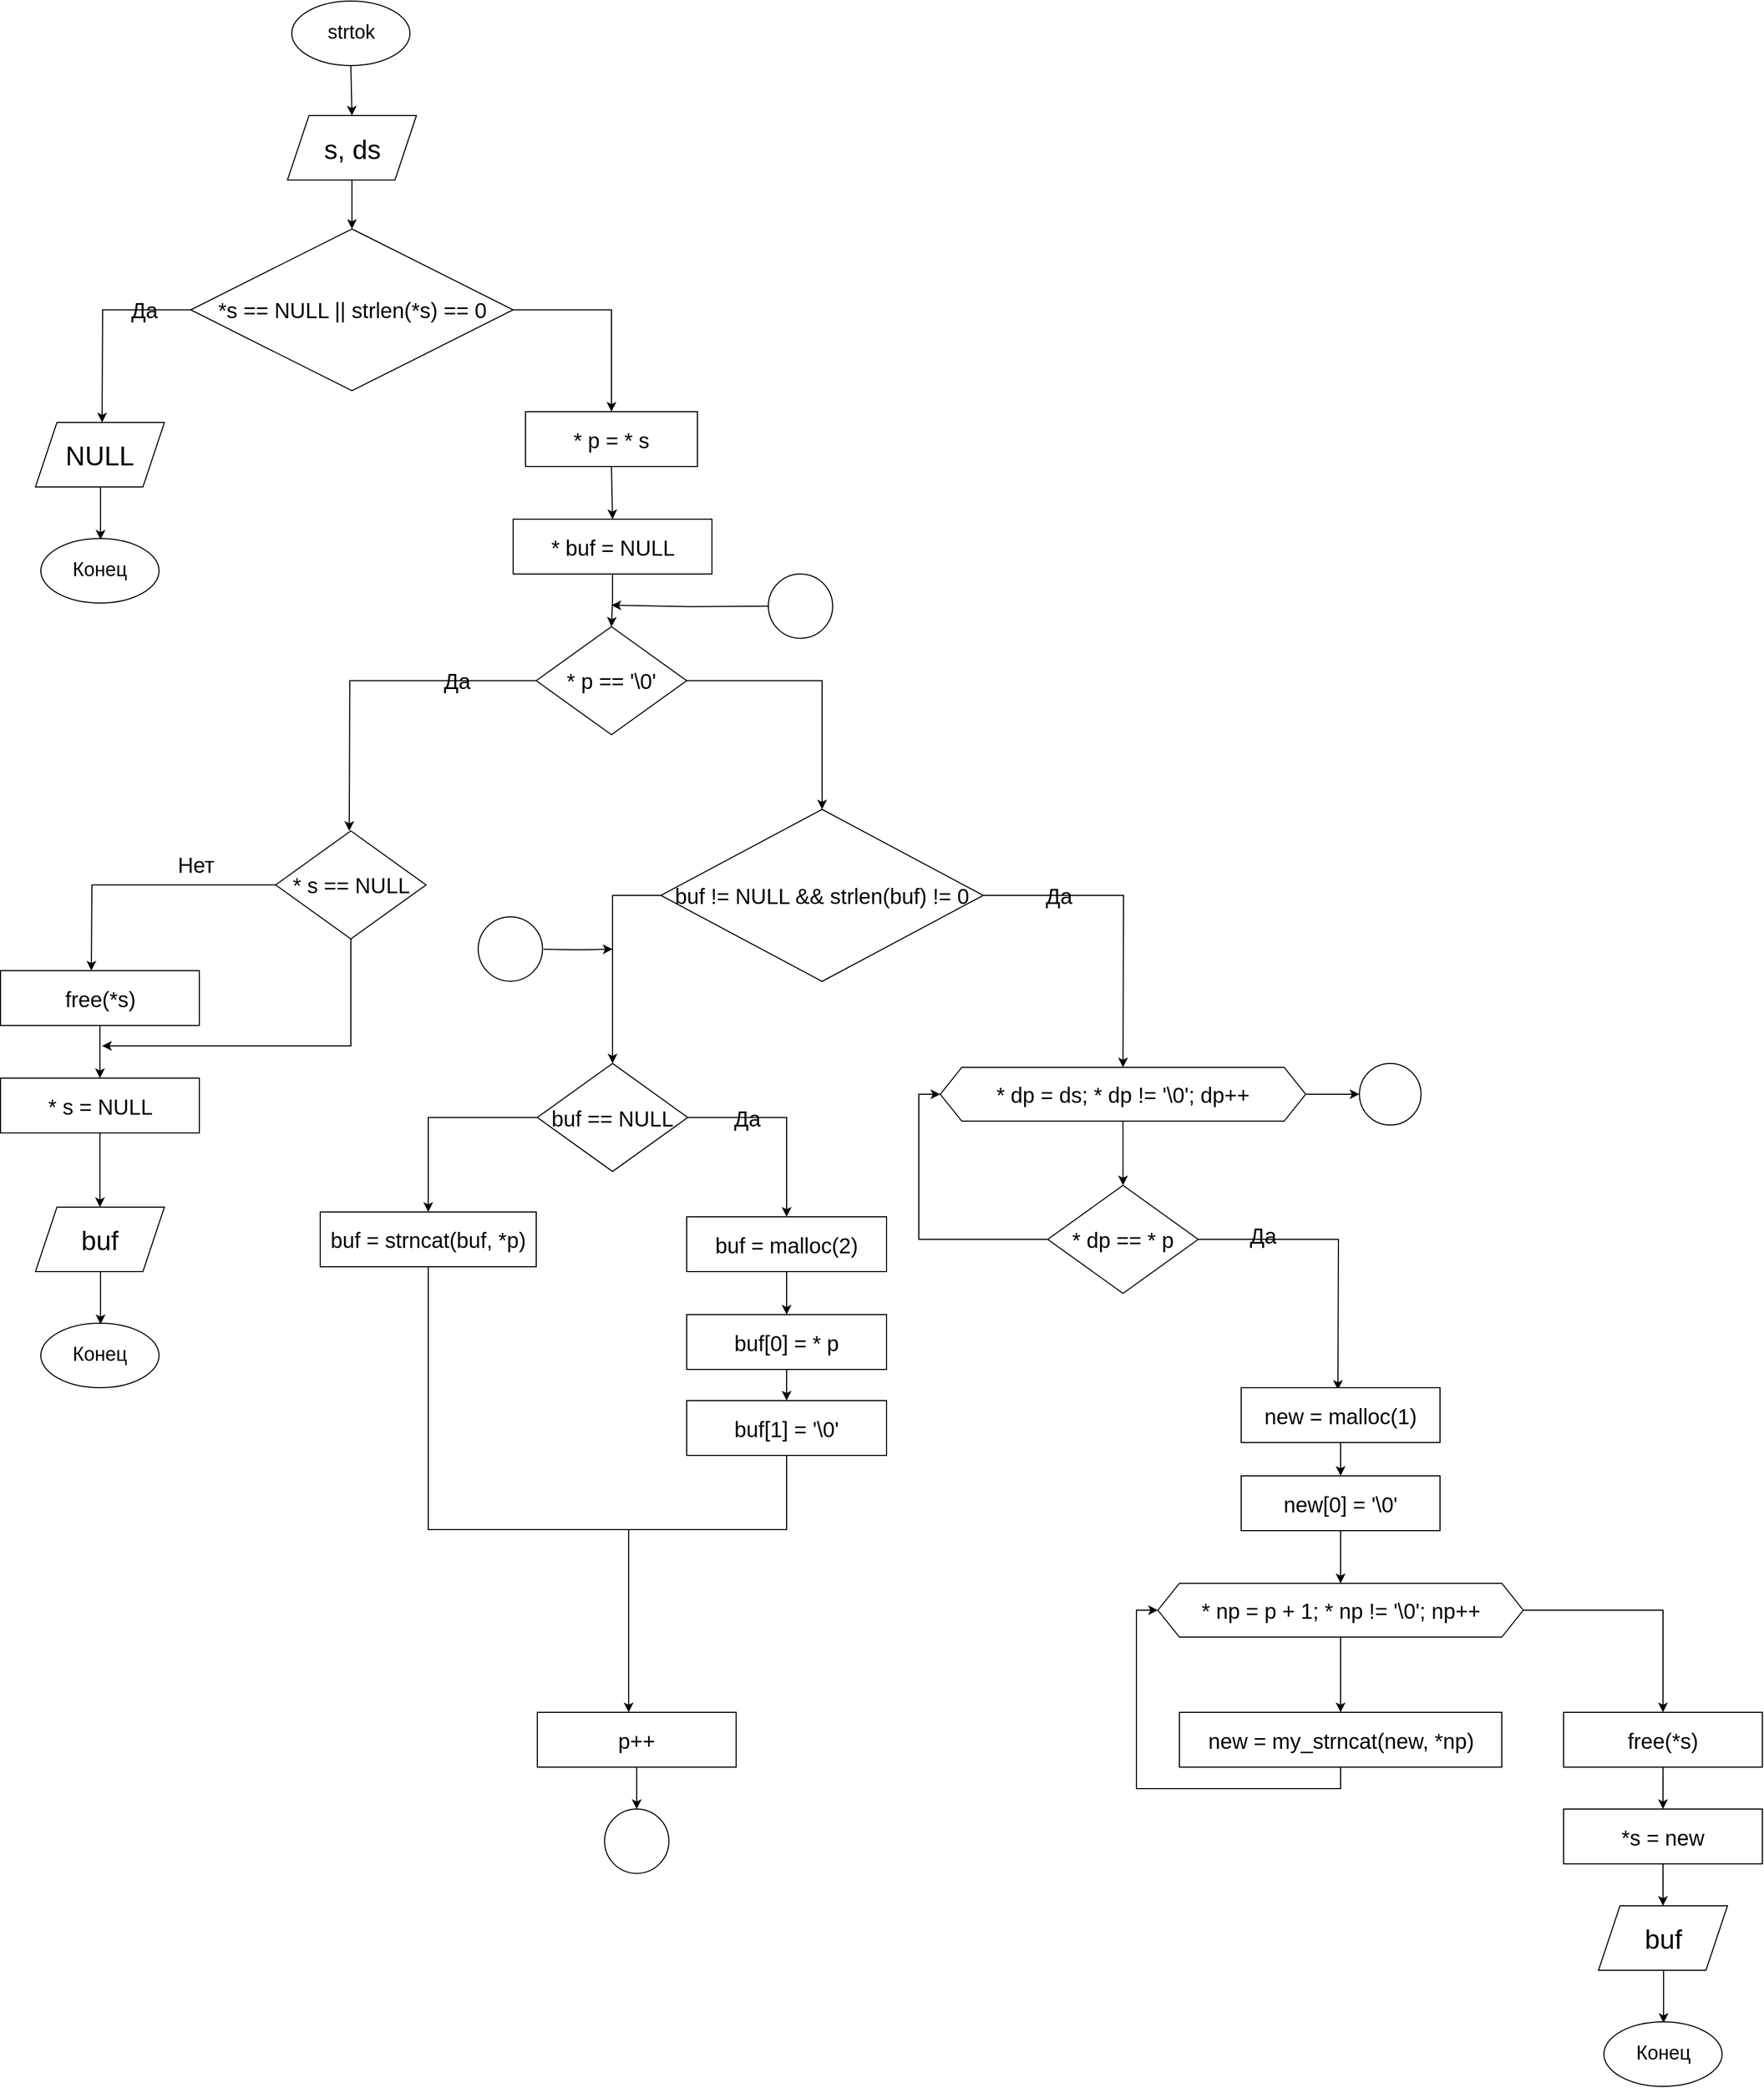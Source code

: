 <mxfile version="22.1.3" type="github">
  <diagram name="Страница — 1" id="s1BxT6yYm-144mR474__">
    <mxGraphModel dx="642" dy="2622" grid="1" gridSize="10" guides="1" tooltips="1" connect="1" arrows="1" fold="1" page="1" pageScale="1" pageWidth="827" pageHeight="1169" math="0" shadow="0">
      <root>
        <mxCell id="0" />
        <mxCell id="1" parent="0" />
        <mxCell id="KzX0U6cRAiab-4Jcinkh-1" value="&lt;p style=&quot;line-height: 110%;&quot;&gt;&lt;span style=&quot;font-size: 18px;&quot;&gt;strtok&lt;/span&gt;&lt;/p&gt;" style="ellipse;whiteSpace=wrap;html=1;labelBackgroundColor=none;" parent="1" vertex="1">
          <mxGeometry x="3526.5" y="-522" width="110" height="60" as="geometry" />
        </mxCell>
        <mxCell id="KzX0U6cRAiab-4Jcinkh-2" style="edgeStyle=orthogonalEdgeStyle;rounded=0;orthogonalLoop=1;jettySize=auto;html=1;exitX=0.5;exitY=1;exitDx=0;exitDy=0;entryX=0.5;entryY=0;entryDx=0;entryDy=0;labelBackgroundColor=none;fontColor=default;" parent="1" target="KzX0U6cRAiab-4Jcinkh-6" edge="1">
          <mxGeometry relative="1" as="geometry">
            <mxPoint x="3581.5" y="-462" as="sourcePoint" />
          </mxGeometry>
        </mxCell>
        <mxCell id="KzX0U6cRAiab-4Jcinkh-5" style="edgeStyle=orthogonalEdgeStyle;rounded=0;orthogonalLoop=1;jettySize=auto;html=1;exitX=0.5;exitY=1;exitDx=0;exitDy=0;entryX=0.5;entryY=0;entryDx=0;entryDy=0;labelBackgroundColor=none;fontColor=default;" parent="1" source="KzX0U6cRAiab-4Jcinkh-6" edge="1">
          <mxGeometry relative="1" as="geometry">
            <mxPoint x="3582.5" y="-310" as="targetPoint" />
          </mxGeometry>
        </mxCell>
        <mxCell id="KzX0U6cRAiab-4Jcinkh-6" value="&lt;span style=&quot;font-size: 25px;&quot;&gt;s, ds&lt;br&gt;&lt;/span&gt;" style="shape=parallelogram;perimeter=parallelogramPerimeter;whiteSpace=wrap;html=1;fixedSize=1;labelBackgroundColor=none;" parent="1" vertex="1">
          <mxGeometry x="3522.5" y="-415.5" width="120" height="60" as="geometry" />
        </mxCell>
        <mxCell id="KzX0U6cRAiab-4Jcinkh-11" style="edgeStyle=orthogonalEdgeStyle;rounded=0;orthogonalLoop=1;jettySize=auto;html=1;exitX=1;exitY=0.5;exitDx=0;exitDy=0;entryX=0.5;entryY=0;entryDx=0;entryDy=0;labelBackgroundColor=none;fontColor=default;" parent="1" source="KzX0U6cRAiab-4Jcinkh-7" target="KzX0U6cRAiab-4Jcinkh-18" edge="1">
          <mxGeometry relative="1" as="geometry">
            <mxPoint x="3830" y="-130" as="targetPoint" />
          </mxGeometry>
        </mxCell>
        <mxCell id="KzX0U6cRAiab-4Jcinkh-12" style="edgeStyle=orthogonalEdgeStyle;rounded=0;orthogonalLoop=1;jettySize=auto;html=1;exitX=0;exitY=0.5;exitDx=0;exitDy=0;labelBackgroundColor=none;fontColor=default;" parent="1" source="KzX0U6cRAiab-4Jcinkh-7" edge="1">
          <mxGeometry relative="1" as="geometry">
            <mxPoint x="3350" y="-130" as="targetPoint" />
          </mxGeometry>
        </mxCell>
        <mxCell id="KzX0U6cRAiab-4Jcinkh-16" value="&lt;font style=&quot;font-size: 20px;&quot;&gt;Да&lt;/font&gt;" style="edgeLabel;html=1;align=center;verticalAlign=middle;resizable=0;points=[];labelBackgroundColor=none;" parent="KzX0U6cRAiab-4Jcinkh-12" vertex="1" connectable="0">
          <mxGeometry x="-0.497" y="-3" relative="1" as="geometry">
            <mxPoint x="3" y="2" as="offset" />
          </mxGeometry>
        </mxCell>
        <mxCell id="KzX0U6cRAiab-4Jcinkh-7" value="&lt;span style=&quot;font-size: 20px;&quot;&gt;*s == NULL || strlen(*s) == 0&lt;/span&gt;" style="rhombus;whiteSpace=wrap;html=1;labelBackgroundColor=none;" parent="1" vertex="1">
          <mxGeometry x="3432.5" y="-310" width="300" height="150.5" as="geometry" />
        </mxCell>
        <mxCell id="KzX0U6cRAiab-4Jcinkh-13" value="&lt;span style=&quot;font-size: 25px;&quot;&gt;NULL&lt;br&gt;&lt;/span&gt;" style="shape=parallelogram;perimeter=parallelogramPerimeter;whiteSpace=wrap;html=1;fixedSize=1;labelBackgroundColor=none;" parent="1" vertex="1">
          <mxGeometry x="3288" y="-130" width="120" height="60" as="geometry" />
        </mxCell>
        <mxCell id="KzX0U6cRAiab-4Jcinkh-14" value="" style="edgeStyle=orthogonalEdgeStyle;rounded=0;orthogonalLoop=1;jettySize=auto;html=1;exitX=0.5;exitY=1;exitDx=0;exitDy=0;labelBackgroundColor=none;fontColor=default;" parent="1" edge="1">
          <mxGeometry relative="1" as="geometry">
            <mxPoint x="3348.55" y="-21" as="targetPoint" />
            <mxPoint x="3348.55" y="-70" as="sourcePoint" />
          </mxGeometry>
        </mxCell>
        <mxCell id="KzX0U6cRAiab-4Jcinkh-15" value="&lt;p style=&quot;line-height: 110%;&quot;&gt;&lt;span style=&quot;font-size: 18px;&quot;&gt;Конец&lt;/span&gt;&lt;/p&gt;" style="ellipse;whiteSpace=wrap;html=1;labelBackgroundColor=none;" parent="1" vertex="1">
          <mxGeometry x="3293" y="-22" width="110" height="60" as="geometry" />
        </mxCell>
        <mxCell id="KzX0U6cRAiab-4Jcinkh-18" value="* p = * s" style="rounded=0;whiteSpace=wrap;html=1;fontSize=20;labelBackgroundColor=none;" parent="1" vertex="1">
          <mxGeometry x="3744" y="-140" width="160" height="51" as="geometry" />
        </mxCell>
        <mxCell id="KzX0U6cRAiab-4Jcinkh-19" style="edgeStyle=orthogonalEdgeStyle;rounded=0;orthogonalLoop=1;jettySize=auto;html=1;exitX=0.5;exitY=1;exitDx=0;exitDy=0;entryX=0.5;entryY=0;entryDx=0;entryDy=0;labelBackgroundColor=none;fontColor=default;" parent="1" target="KzX0U6cRAiab-4Jcinkh-20" edge="1">
          <mxGeometry relative="1" as="geometry">
            <mxPoint x="3824" y="-89" as="sourcePoint" />
          </mxGeometry>
        </mxCell>
        <mxCell id="KzX0U6cRAiab-4Jcinkh-20" value="* buf = NULL" style="rounded=0;whiteSpace=wrap;html=1;fontSize=20;labelBackgroundColor=none;" parent="1" vertex="1">
          <mxGeometry x="3732.5" y="-40" width="185" height="51" as="geometry" />
        </mxCell>
        <mxCell id="KzX0U6cRAiab-4Jcinkh-22" style="edgeStyle=orthogonalEdgeStyle;rounded=0;orthogonalLoop=1;jettySize=auto;html=1;exitX=0.5;exitY=1;exitDx=0;exitDy=0;entryX=0.5;entryY=0;entryDx=0;entryDy=0;labelBackgroundColor=none;fontColor=default;" parent="1" source="KzX0U6cRAiab-4Jcinkh-20" edge="1">
          <mxGeometry relative="1" as="geometry">
            <mxPoint x="3823" y="11" as="sourcePoint" />
            <mxPoint x="3824" y="60" as="targetPoint" />
          </mxGeometry>
        </mxCell>
        <mxCell id="KzX0U6cRAiab-4Jcinkh-25" style="edgeStyle=orthogonalEdgeStyle;rounded=0;orthogonalLoop=1;jettySize=auto;html=1;exitX=1;exitY=0.5;exitDx=0;exitDy=0;entryX=0.5;entryY=0;entryDx=0;entryDy=0;labelBackgroundColor=none;fontColor=default;" parent="1" source="KzX0U6cRAiab-4Jcinkh-24" target="KzX0U6cRAiab-4Jcinkh-39" edge="1">
          <mxGeometry relative="1" as="geometry">
            <mxPoint x="3980" y="230" as="targetPoint" />
          </mxGeometry>
        </mxCell>
        <mxCell id="KzX0U6cRAiab-4Jcinkh-27" style="edgeStyle=orthogonalEdgeStyle;rounded=0;orthogonalLoop=1;jettySize=auto;html=1;exitX=0;exitY=0.5;exitDx=0;exitDy=0;labelBackgroundColor=none;fontColor=default;" parent="1" source="KzX0U6cRAiab-4Jcinkh-24" edge="1">
          <mxGeometry relative="1" as="geometry">
            <mxPoint x="3580" y="250" as="targetPoint" />
          </mxGeometry>
        </mxCell>
        <mxCell id="KzX0U6cRAiab-4Jcinkh-24" value="&lt;span style=&quot;font-size: 20px;&quot;&gt;* p == &#39;\0&#39;&lt;/span&gt;" style="rhombus;whiteSpace=wrap;html=1;labelBackgroundColor=none;" parent="1" vertex="1">
          <mxGeometry x="3754" y="60" width="140" height="100.5" as="geometry" />
        </mxCell>
        <mxCell id="KzX0U6cRAiab-4Jcinkh-26" value="&lt;font style=&quot;font-size: 20px;&quot;&gt;Да&lt;/font&gt;" style="edgeLabel;html=1;align=center;verticalAlign=middle;resizable=0;points=[];labelBackgroundColor=none;" parent="1" vertex="1" connectable="0">
          <mxGeometry x="3680.0" y="110.247" as="geometry" />
        </mxCell>
        <mxCell id="KzX0U6cRAiab-4Jcinkh-29" style="edgeStyle=orthogonalEdgeStyle;rounded=0;orthogonalLoop=1;jettySize=auto;html=1;exitX=0;exitY=0.5;exitDx=0;exitDy=0;labelBackgroundColor=none;fontColor=default;" parent="1" source="KzX0U6cRAiab-4Jcinkh-28" edge="1">
          <mxGeometry relative="1" as="geometry">
            <mxPoint x="3340" y="380" as="targetPoint" />
          </mxGeometry>
        </mxCell>
        <mxCell id="_Bv3riwBaQYBxhMeag00-1" style="edgeStyle=orthogonalEdgeStyle;rounded=0;hachureGap=4;orthogonalLoop=1;jettySize=auto;html=1;exitX=0.5;exitY=1;exitDx=0;exitDy=0;fontFamily=Architects Daughter;fontSource=https%3A%2F%2Ffonts.googleapis.com%2Fcss%3Ffamily%3DArchitects%2BDaughter;fontSize=16;" parent="1" source="KzX0U6cRAiab-4Jcinkh-28" edge="1">
          <mxGeometry relative="1" as="geometry">
            <mxPoint x="3350" y="450" as="targetPoint" />
            <Array as="points">
              <mxPoint x="3582" y="450" />
              <mxPoint x="3350" y="450" />
            </Array>
          </mxGeometry>
        </mxCell>
        <mxCell id="KzX0U6cRAiab-4Jcinkh-28" value="&lt;span style=&quot;font-size: 20px;&quot;&gt;* s == NULL&lt;/span&gt;" style="rhombus;whiteSpace=wrap;html=1;labelBackgroundColor=none;" parent="1" vertex="1">
          <mxGeometry x="3511.5" y="250" width="140" height="100.5" as="geometry" />
        </mxCell>
        <mxCell id="KzX0U6cRAiab-4Jcinkh-32" style="edgeStyle=orthogonalEdgeStyle;rounded=0;orthogonalLoop=1;jettySize=auto;html=1;exitX=0.5;exitY=1;exitDx=0;exitDy=0;entryX=0.5;entryY=0;entryDx=0;entryDy=0;labelBackgroundColor=none;fontColor=default;" parent="1" source="KzX0U6cRAiab-4Jcinkh-30" target="KzX0U6cRAiab-4Jcinkh-31" edge="1">
          <mxGeometry relative="1" as="geometry" />
        </mxCell>
        <mxCell id="KzX0U6cRAiab-4Jcinkh-30" value="free(*s)" style="rounded=0;whiteSpace=wrap;html=1;fontSize=20;labelBackgroundColor=none;" parent="1" vertex="1">
          <mxGeometry x="3255.5" y="380" width="185" height="51" as="geometry" />
        </mxCell>
        <mxCell id="KzX0U6cRAiab-4Jcinkh-37" style="edgeStyle=orthogonalEdgeStyle;rounded=0;orthogonalLoop=1;jettySize=auto;html=1;exitX=0.5;exitY=1;exitDx=0;exitDy=0;entryX=0.5;entryY=0;entryDx=0;entryDy=0;labelBackgroundColor=none;fontColor=default;" parent="1" source="KzX0U6cRAiab-4Jcinkh-31" target="KzX0U6cRAiab-4Jcinkh-34" edge="1">
          <mxGeometry relative="1" as="geometry" />
        </mxCell>
        <mxCell id="KzX0U6cRAiab-4Jcinkh-31" value="* s = NULL" style="rounded=0;whiteSpace=wrap;html=1;fontSize=20;labelBackgroundColor=none;" parent="1" vertex="1">
          <mxGeometry x="3255.5" y="480" width="185" height="51" as="geometry" />
        </mxCell>
        <mxCell id="KzX0U6cRAiab-4Jcinkh-34" value="&lt;span style=&quot;font-size: 25px;&quot;&gt;buf&lt;br&gt;&lt;/span&gt;" style="shape=parallelogram;perimeter=parallelogramPerimeter;whiteSpace=wrap;html=1;fixedSize=1;labelBackgroundColor=none;" parent="1" vertex="1">
          <mxGeometry x="3288" y="600" width="120" height="60" as="geometry" />
        </mxCell>
        <mxCell id="KzX0U6cRAiab-4Jcinkh-35" value="" style="edgeStyle=orthogonalEdgeStyle;rounded=0;orthogonalLoop=1;jettySize=auto;html=1;exitX=0.5;exitY=1;exitDx=0;exitDy=0;labelBackgroundColor=none;fontColor=default;" parent="1" edge="1">
          <mxGeometry relative="1" as="geometry">
            <mxPoint x="3348.55" y="709" as="targetPoint" />
            <mxPoint x="3348.55" y="660" as="sourcePoint" />
          </mxGeometry>
        </mxCell>
        <mxCell id="KzX0U6cRAiab-4Jcinkh-36" value="&lt;p style=&quot;line-height: 110%;&quot;&gt;&lt;span style=&quot;font-size: 18px;&quot;&gt;Конец&lt;/span&gt;&lt;/p&gt;" style="ellipse;whiteSpace=wrap;html=1;labelBackgroundColor=none;" parent="1" vertex="1">
          <mxGeometry x="3293" y="708" width="110" height="60" as="geometry" />
        </mxCell>
        <mxCell id="KzX0U6cRAiab-4Jcinkh-40" style="edgeStyle=orthogonalEdgeStyle;rounded=0;orthogonalLoop=1;jettySize=auto;html=1;exitX=0;exitY=0.5;exitDx=0;exitDy=0;entryX=0.5;entryY=0;entryDx=0;entryDy=0;labelBackgroundColor=none;fontColor=default;" parent="1" source="KzX0U6cRAiab-4Jcinkh-39" target="KzX0U6cRAiab-4Jcinkh-72" edge="1">
          <mxGeometry relative="1" as="geometry">
            <mxPoint x="3836.5" y="466.33" as="targetPoint" />
          </mxGeometry>
        </mxCell>
        <mxCell id="KzX0U6cRAiab-4Jcinkh-41" style="edgeStyle=orthogonalEdgeStyle;rounded=0;orthogonalLoop=1;jettySize=auto;html=1;exitX=1;exitY=0.5;exitDx=0;exitDy=0;labelBackgroundColor=none;fontColor=default;" parent="1" source="KzX0U6cRAiab-4Jcinkh-39" edge="1">
          <mxGeometry relative="1" as="geometry">
            <mxPoint x="4300" y="470" as="targetPoint" />
          </mxGeometry>
        </mxCell>
        <mxCell id="KzX0U6cRAiab-4Jcinkh-39" value="&lt;span style=&quot;font-size: 20px;&quot;&gt;buf != NULL &amp;amp;&amp;amp; strlen(buf) != 0&lt;/span&gt;" style="rhombus;whiteSpace=wrap;html=1;labelBackgroundColor=none;" parent="1" vertex="1">
          <mxGeometry x="3870" y="230" width="300" height="160" as="geometry" />
        </mxCell>
        <mxCell id="KzX0U6cRAiab-4Jcinkh-44" style="edgeStyle=orthogonalEdgeStyle;rounded=0;orthogonalLoop=1;jettySize=auto;html=1;exitX=0.5;exitY=1;exitDx=0;exitDy=0;entryX=0.5;entryY=0;entryDx=0;entryDy=0;labelBackgroundColor=none;fontColor=default;" parent="1" source="KzX0U6cRAiab-4Jcinkh-42" target="KzX0U6cRAiab-4Jcinkh-45" edge="1">
          <mxGeometry relative="1" as="geometry">
            <mxPoint x="4300" y="590" as="targetPoint" />
          </mxGeometry>
        </mxCell>
        <mxCell id="KzX0U6cRAiab-4Jcinkh-61" style="edgeStyle=orthogonalEdgeStyle;rounded=0;orthogonalLoop=1;jettySize=auto;html=1;exitX=1;exitY=0.5;exitDx=0;exitDy=0;labelBackgroundColor=none;fontColor=default;" parent="1" source="KzX0U6cRAiab-4Jcinkh-42" target="KzX0U6cRAiab-4Jcinkh-62" edge="1">
          <mxGeometry relative="1" as="geometry">
            <mxPoint x="4560" y="494.667" as="targetPoint" />
          </mxGeometry>
        </mxCell>
        <mxCell id="KzX0U6cRAiab-4Jcinkh-42" value="&lt;span style=&quot;font-size: 20px;&quot;&gt;* dp = ds; * dp != &#39;\0&#39;; dp++&lt;/span&gt;" style="shape=hexagon;perimeter=hexagonPerimeter2;whiteSpace=wrap;html=1;fixedSize=1;labelBackgroundColor=none;" parent="1" vertex="1">
          <mxGeometry x="4130" y="470" width="340" height="50" as="geometry" />
        </mxCell>
        <mxCell id="KzX0U6cRAiab-4Jcinkh-46" style="edgeStyle=orthogonalEdgeStyle;rounded=0;orthogonalLoop=1;jettySize=auto;html=1;exitX=1;exitY=0.5;exitDx=0;exitDy=0;labelBackgroundColor=none;fontColor=default;" parent="1" source="KzX0U6cRAiab-4Jcinkh-45" edge="1">
          <mxGeometry relative="1" as="geometry">
            <mxPoint x="4500" y="770" as="targetPoint" />
          </mxGeometry>
        </mxCell>
        <mxCell id="KzX0U6cRAiab-4Jcinkh-59" style="edgeStyle=orthogonalEdgeStyle;rounded=0;orthogonalLoop=1;jettySize=auto;html=1;exitX=0;exitY=0.5;exitDx=0;exitDy=0;entryX=0;entryY=0.5;entryDx=0;entryDy=0;labelBackgroundColor=none;fontColor=default;" parent="1" source="KzX0U6cRAiab-4Jcinkh-45" target="KzX0U6cRAiab-4Jcinkh-42" edge="1">
          <mxGeometry relative="1" as="geometry" />
        </mxCell>
        <mxCell id="KzX0U6cRAiab-4Jcinkh-45" value="&lt;span style=&quot;font-size: 20px;&quot;&gt;* dp == * p&lt;/span&gt;" style="rhombus;whiteSpace=wrap;html=1;labelBackgroundColor=none;" parent="1" vertex="1">
          <mxGeometry x="4230" y="579.75" width="140" height="100.5" as="geometry" />
        </mxCell>
        <mxCell id="KzX0U6cRAiab-4Jcinkh-49" style="edgeStyle=orthogonalEdgeStyle;rounded=0;orthogonalLoop=1;jettySize=auto;html=1;exitX=0.5;exitY=1;exitDx=0;exitDy=0;entryX=0.5;entryY=0;entryDx=0;entryDy=0;labelBackgroundColor=none;fontColor=default;" parent="1" source="KzX0U6cRAiab-4Jcinkh-47" target="KzX0U6cRAiab-4Jcinkh-48" edge="1">
          <mxGeometry relative="1" as="geometry" />
        </mxCell>
        <mxCell id="KzX0U6cRAiab-4Jcinkh-47" value="new = malloc(1)" style="rounded=0;whiteSpace=wrap;html=1;fontSize=20;labelBackgroundColor=none;" parent="1" vertex="1">
          <mxGeometry x="4410" y="768" width="185" height="51" as="geometry" />
        </mxCell>
        <mxCell id="KzX0U6cRAiab-4Jcinkh-52" style="edgeStyle=orthogonalEdgeStyle;rounded=0;orthogonalLoop=1;jettySize=auto;html=1;exitX=0.5;exitY=1;exitDx=0;exitDy=0;entryX=0.5;entryY=0;entryDx=0;entryDy=0;labelBackgroundColor=none;fontColor=default;" parent="1" source="KzX0U6cRAiab-4Jcinkh-48" target="KzX0U6cRAiab-4Jcinkh-51" edge="1">
          <mxGeometry relative="1" as="geometry" />
        </mxCell>
        <mxCell id="KzX0U6cRAiab-4Jcinkh-48" value="new[0] = &#39;\0&#39;" style="rounded=0;whiteSpace=wrap;html=1;fontSize=20;labelBackgroundColor=none;" parent="1" vertex="1">
          <mxGeometry x="4410" y="850" width="185" height="51" as="geometry" />
        </mxCell>
        <mxCell id="KzX0U6cRAiab-4Jcinkh-50" style="edgeStyle=orthogonalEdgeStyle;rounded=0;orthogonalLoop=1;jettySize=auto;html=1;exitX=0.5;exitY=1;exitDx=0;exitDy=0;entryX=0.5;entryY=0;entryDx=0;entryDy=0;labelBackgroundColor=none;fontColor=default;" parent="1" source="KzX0U6cRAiab-4Jcinkh-51" edge="1">
          <mxGeometry relative="1" as="geometry">
            <mxPoint x="4502.5" y="1070" as="targetPoint" />
          </mxGeometry>
        </mxCell>
        <mxCell id="KzX0U6cRAiab-4Jcinkh-55" style="edgeStyle=orthogonalEdgeStyle;rounded=0;orthogonalLoop=1;jettySize=auto;html=1;exitX=1;exitY=0.5;exitDx=0;exitDy=0;entryX=0.5;entryY=0;entryDx=0;entryDy=0;labelBackgroundColor=none;fontColor=default;" parent="1" source="KzX0U6cRAiab-4Jcinkh-51" target="KzX0U6cRAiab-4Jcinkh-56" edge="1">
          <mxGeometry relative="1" as="geometry">
            <mxPoint x="4800" y="1060" as="targetPoint" />
          </mxGeometry>
        </mxCell>
        <mxCell id="KzX0U6cRAiab-4Jcinkh-51" value="&lt;span style=&quot;font-size: 20px;&quot;&gt;* np = p + 1; * np != &#39;\0&#39;; np++&lt;/span&gt;" style="shape=hexagon;perimeter=hexagonPerimeter2;whiteSpace=wrap;html=1;fixedSize=1;labelBackgroundColor=none;" parent="1" vertex="1">
          <mxGeometry x="4332.5" y="950" width="340" height="50" as="geometry" />
        </mxCell>
        <mxCell id="KzX0U6cRAiab-4Jcinkh-54" style="edgeStyle=orthogonalEdgeStyle;rounded=0;orthogonalLoop=1;jettySize=auto;html=1;exitX=0.5;exitY=1;exitDx=0;exitDy=0;entryX=0;entryY=0.5;entryDx=0;entryDy=0;labelBackgroundColor=none;fontColor=default;" parent="1" source="KzX0U6cRAiab-4Jcinkh-53" target="KzX0U6cRAiab-4Jcinkh-51" edge="1">
          <mxGeometry relative="1" as="geometry" />
        </mxCell>
        <mxCell id="KzX0U6cRAiab-4Jcinkh-53" value="new = my_strncat(new, *np)" style="rounded=0;whiteSpace=wrap;html=1;fontSize=20;labelBackgroundColor=none;" parent="1" vertex="1">
          <mxGeometry x="4352.5" y="1070" width="300" height="51" as="geometry" />
        </mxCell>
        <mxCell id="KzX0U6cRAiab-4Jcinkh-58" style="edgeStyle=orthogonalEdgeStyle;rounded=0;orthogonalLoop=1;jettySize=auto;html=1;exitX=0.5;exitY=1;exitDx=0;exitDy=0;entryX=0.5;entryY=0;entryDx=0;entryDy=0;labelBackgroundColor=none;fontColor=default;" parent="1" source="KzX0U6cRAiab-4Jcinkh-56" target="KzX0U6cRAiab-4Jcinkh-57" edge="1">
          <mxGeometry relative="1" as="geometry" />
        </mxCell>
        <mxCell id="KzX0U6cRAiab-4Jcinkh-56" value="free(*s)" style="rounded=0;whiteSpace=wrap;html=1;fontSize=20;labelBackgroundColor=none;" parent="1" vertex="1">
          <mxGeometry x="4710" y="1070" width="185" height="51" as="geometry" />
        </mxCell>
        <mxCell id="KzX0U6cRAiab-4Jcinkh-69" style="edgeStyle=orthogonalEdgeStyle;rounded=0;orthogonalLoop=1;jettySize=auto;html=1;exitX=0.5;exitY=1;exitDx=0;exitDy=0;entryX=0.5;entryY=0;entryDx=0;entryDy=0;labelBackgroundColor=none;fontColor=default;" parent="1" source="KzX0U6cRAiab-4Jcinkh-57" target="KzX0U6cRAiab-4Jcinkh-66" edge="1">
          <mxGeometry relative="1" as="geometry" />
        </mxCell>
        <mxCell id="KzX0U6cRAiab-4Jcinkh-57" value="*s = new" style="rounded=0;whiteSpace=wrap;html=1;fontSize=20;labelBackgroundColor=none;" parent="1" vertex="1">
          <mxGeometry x="4710" y="1160" width="185" height="51" as="geometry" />
        </mxCell>
        <mxCell id="KzX0U6cRAiab-4Jcinkh-60" value="&lt;font style=&quot;font-size: 20px;&quot;&gt;Да&lt;/font&gt;" style="edgeLabel;html=1;align=center;verticalAlign=middle;resizable=0;points=[];labelBackgroundColor=none;" parent="1" vertex="1" connectable="0">
          <mxGeometry x="4240.0" y="309.997" as="geometry" />
        </mxCell>
        <mxCell id="KzX0U6cRAiab-4Jcinkh-62" value="" style="ellipse;whiteSpace=wrap;html=1;aspect=fixed;labelBackgroundColor=none;" parent="1" vertex="1">
          <mxGeometry x="4520" y="466.33" width="57.33" height="57.33" as="geometry" />
        </mxCell>
        <mxCell id="KzX0U6cRAiab-4Jcinkh-65" style="edgeStyle=orthogonalEdgeStyle;rounded=0;orthogonalLoop=1;jettySize=auto;html=1;exitX=1;exitY=0.5;exitDx=0;exitDy=0;labelBackgroundColor=none;fontColor=default;" parent="1" edge="1">
          <mxGeometry relative="1" as="geometry">
            <mxPoint x="3825" y="360" as="targetPoint" />
            <mxPoint x="3760.83" y="360.085" as="sourcePoint" />
          </mxGeometry>
        </mxCell>
        <mxCell id="KzX0U6cRAiab-4Jcinkh-64" value="" style="ellipse;whiteSpace=wrap;html=1;aspect=fixed;labelBackgroundColor=none;" parent="1" vertex="1">
          <mxGeometry x="3817.59" y="1160" width="59.83" height="59.83" as="geometry" />
        </mxCell>
        <mxCell id="KzX0U6cRAiab-4Jcinkh-66" value="&lt;span style=&quot;font-size: 25px;&quot;&gt;buf&lt;br&gt;&lt;/span&gt;" style="shape=parallelogram;perimeter=parallelogramPerimeter;whiteSpace=wrap;html=1;fixedSize=1;labelBackgroundColor=none;" parent="1" vertex="1">
          <mxGeometry x="4742.5" y="1250" width="120" height="60" as="geometry" />
        </mxCell>
        <mxCell id="KzX0U6cRAiab-4Jcinkh-67" value="" style="edgeStyle=orthogonalEdgeStyle;rounded=0;orthogonalLoop=1;jettySize=auto;html=1;exitX=0.5;exitY=1;exitDx=0;exitDy=0;labelBackgroundColor=none;fontColor=default;" parent="1" edge="1">
          <mxGeometry relative="1" as="geometry">
            <mxPoint x="4803.05" y="1359" as="targetPoint" />
            <mxPoint x="4803.05" y="1310" as="sourcePoint" />
          </mxGeometry>
        </mxCell>
        <mxCell id="KzX0U6cRAiab-4Jcinkh-68" value="&lt;p style=&quot;line-height: 110%;&quot;&gt;&lt;span style=&quot;font-size: 18px;&quot;&gt;Конец&lt;/span&gt;&lt;/p&gt;" style="ellipse;whiteSpace=wrap;html=1;labelBackgroundColor=none;" parent="1" vertex="1">
          <mxGeometry x="4747.5" y="1358" width="110" height="60" as="geometry" />
        </mxCell>
        <mxCell id="KzX0U6cRAiab-4Jcinkh-70" value="&lt;font style=&quot;font-size: 20px;&quot;&gt;Да&lt;/font&gt;" style="edgeLabel;html=1;align=center;verticalAlign=middle;resizable=0;points=[];labelBackgroundColor=none;" parent="1" vertex="1" connectable="0">
          <mxGeometry x="4430.0" y="625.997" as="geometry" />
        </mxCell>
        <mxCell id="KzX0U6cRAiab-4Jcinkh-73" style="edgeStyle=orthogonalEdgeStyle;rounded=0;orthogonalLoop=1;jettySize=auto;html=1;exitX=1;exitY=0.5;exitDx=0;exitDy=0;entryX=0.5;entryY=0;entryDx=0;entryDy=0;labelBackgroundColor=none;fontColor=default;" parent="1" source="KzX0U6cRAiab-4Jcinkh-72" target="KzX0U6cRAiab-4Jcinkh-77" edge="1">
          <mxGeometry relative="1" as="geometry">
            <mxPoint x="4030" y="600" as="targetPoint" />
          </mxGeometry>
        </mxCell>
        <mxCell id="KzX0U6cRAiab-4Jcinkh-74" style="edgeStyle=orthogonalEdgeStyle;rounded=0;orthogonalLoop=1;jettySize=auto;html=1;exitX=0;exitY=0.5;exitDx=0;exitDy=0;entryX=0.5;entryY=0;entryDx=0;entryDy=0;labelBackgroundColor=none;fontColor=default;" parent="1" source="KzX0U6cRAiab-4Jcinkh-72" target="KzX0U6cRAiab-4Jcinkh-76" edge="1">
          <mxGeometry relative="1" as="geometry">
            <mxPoint x="3650" y="700.0" as="targetPoint" />
          </mxGeometry>
        </mxCell>
        <mxCell id="KzX0U6cRAiab-4Jcinkh-72" value="&lt;span style=&quot;font-size: 20px;&quot;&gt;buf == NULL&lt;/span&gt;" style="rhombus;whiteSpace=wrap;html=1;labelBackgroundColor=none;" parent="1" vertex="1">
          <mxGeometry x="3755" y="466.33" width="140" height="100.5" as="geometry" />
        </mxCell>
        <mxCell id="KzX0U6cRAiab-4Jcinkh-75" value="&lt;font style=&quot;font-size: 20px;&quot;&gt;Да&lt;/font&gt;" style="edgeLabel;html=1;align=center;verticalAlign=middle;resizable=0;points=[];labelBackgroundColor=none;" parent="1" vertex="1" connectable="0">
          <mxGeometry x="3950.0" y="516.577" as="geometry" />
        </mxCell>
        <mxCell id="KzX0U6cRAiab-4Jcinkh-82" style="edgeStyle=orthogonalEdgeStyle;rounded=0;orthogonalLoop=1;jettySize=auto;html=1;exitX=0.5;exitY=1;exitDx=0;exitDy=0;labelBackgroundColor=none;fontColor=default;" parent="1" source="KzX0U6cRAiab-4Jcinkh-76" edge="1">
          <mxGeometry relative="1" as="geometry">
            <mxPoint x="3840" y="1070" as="targetPoint" />
            <Array as="points">
              <mxPoint x="3654" y="900" />
              <mxPoint x="3840" y="900" />
            </Array>
          </mxGeometry>
        </mxCell>
        <mxCell id="KzX0U6cRAiab-4Jcinkh-76" value="buf = strncat(buf, *p)" style="rounded=0;whiteSpace=wrap;html=1;fontSize=20;labelBackgroundColor=none;" parent="1" vertex="1">
          <mxGeometry x="3553" y="604.5" width="201" height="51" as="geometry" />
        </mxCell>
        <mxCell id="KzX0U6cRAiab-4Jcinkh-79" style="edgeStyle=orthogonalEdgeStyle;rounded=0;orthogonalLoop=1;jettySize=auto;html=1;exitX=0.5;exitY=1;exitDx=0;exitDy=0;entryX=0.5;entryY=0;entryDx=0;entryDy=0;labelBackgroundColor=none;fontColor=default;" parent="1" source="KzX0U6cRAiab-4Jcinkh-77" target="KzX0U6cRAiab-4Jcinkh-78" edge="1">
          <mxGeometry relative="1" as="geometry" />
        </mxCell>
        <mxCell id="KzX0U6cRAiab-4Jcinkh-77" value="buf = malloc(2)" style="rounded=0;whiteSpace=wrap;html=1;fontSize=20;labelBackgroundColor=none;" parent="1" vertex="1">
          <mxGeometry x="3894" y="609" width="186" height="51" as="geometry" />
        </mxCell>
        <mxCell id="KzX0U6cRAiab-4Jcinkh-81" style="edgeStyle=orthogonalEdgeStyle;rounded=0;orthogonalLoop=1;jettySize=auto;html=1;exitX=0.5;exitY=1;exitDx=0;exitDy=0;entryX=0.5;entryY=0;entryDx=0;entryDy=0;labelBackgroundColor=none;fontColor=default;" parent="1" source="KzX0U6cRAiab-4Jcinkh-78" target="KzX0U6cRAiab-4Jcinkh-80" edge="1">
          <mxGeometry relative="1" as="geometry" />
        </mxCell>
        <mxCell id="KzX0U6cRAiab-4Jcinkh-78" value="buf[0] = * p" style="rounded=0;whiteSpace=wrap;html=1;fontSize=20;labelBackgroundColor=none;" parent="1" vertex="1">
          <mxGeometry x="3894" y="700" width="186" height="51" as="geometry" />
        </mxCell>
        <mxCell id="KzX0U6cRAiab-4Jcinkh-83" style="edgeStyle=orthogonalEdgeStyle;rounded=0;orthogonalLoop=1;jettySize=auto;html=1;exitX=0.5;exitY=1;exitDx=0;exitDy=0;endArrow=none;endFill=0;labelBackgroundColor=none;fontColor=default;" parent="1" source="KzX0U6cRAiab-4Jcinkh-80" edge="1">
          <mxGeometry relative="1" as="geometry">
            <mxPoint x="3840" y="1040" as="targetPoint" />
            <Array as="points">
              <mxPoint x="3987" y="900" />
              <mxPoint x="3840" y="900" />
            </Array>
          </mxGeometry>
        </mxCell>
        <mxCell id="KzX0U6cRAiab-4Jcinkh-80" value="buf[1] = &#39;\0&#39;" style="rounded=0;whiteSpace=wrap;html=1;fontSize=20;labelBackgroundColor=none;" parent="1" vertex="1">
          <mxGeometry x="3894" y="780" width="186" height="51" as="geometry" />
        </mxCell>
        <mxCell id="KzX0U6cRAiab-4Jcinkh-85" style="edgeStyle=orthogonalEdgeStyle;rounded=0;orthogonalLoop=1;jettySize=auto;html=1;exitX=0.5;exitY=1;exitDx=0;exitDy=0;entryX=0.5;entryY=0;entryDx=0;entryDy=0;labelBackgroundColor=none;fontColor=default;" parent="1" source="KzX0U6cRAiab-4Jcinkh-84" target="KzX0U6cRAiab-4Jcinkh-64" edge="1">
          <mxGeometry relative="1" as="geometry" />
        </mxCell>
        <mxCell id="KzX0U6cRAiab-4Jcinkh-84" value="p++" style="rounded=0;whiteSpace=wrap;html=1;fontSize=20;labelBackgroundColor=none;" parent="1" vertex="1">
          <mxGeometry x="3755" y="1070" width="185" height="51" as="geometry" />
        </mxCell>
        <mxCell id="KzX0U6cRAiab-4Jcinkh-87" style="edgeStyle=orthogonalEdgeStyle;rounded=0;orthogonalLoop=1;jettySize=auto;html=1;exitX=0;exitY=0.5;exitDx=0;exitDy=0;labelBackgroundColor=none;fontColor=default;" parent="1" edge="1">
          <mxGeometry relative="1" as="geometry">
            <mxPoint x="3824" y="40" as="targetPoint" />
            <mxPoint x="3974.0" y="40.915" as="sourcePoint" />
          </mxGeometry>
        </mxCell>
        <mxCell id="KzX0U6cRAiab-4Jcinkh-86" value="" style="ellipse;whiteSpace=wrap;html=1;aspect=fixed;labelBackgroundColor=none;" parent="1" vertex="1">
          <mxGeometry x="3970" y="11.0" width="59.83" height="59.83" as="geometry" />
        </mxCell>
        <mxCell id="KzX0U6cRAiab-4Jcinkh-88" value="" style="ellipse;whiteSpace=wrap;html=1;aspect=fixed;labelBackgroundColor=none;" parent="1" vertex="1">
          <mxGeometry x="3700" y="330" width="59.83" height="59.83" as="geometry" />
        </mxCell>
        <mxCell id="KzX0U6cRAiab-4Jcinkh-33" value="&lt;font style=&quot;font-size: 20px;&quot;&gt;Нет&lt;/font&gt;" style="edgeLabel;html=1;align=center;verticalAlign=middle;resizable=0;points=[];labelBackgroundColor=none;" parent="1" vertex="1" connectable="0">
          <mxGeometry x="3432.5" y="279.997" as="geometry">
            <mxPoint x="4" y="1" as="offset" />
          </mxGeometry>
        </mxCell>
      </root>
    </mxGraphModel>
  </diagram>
</mxfile>
